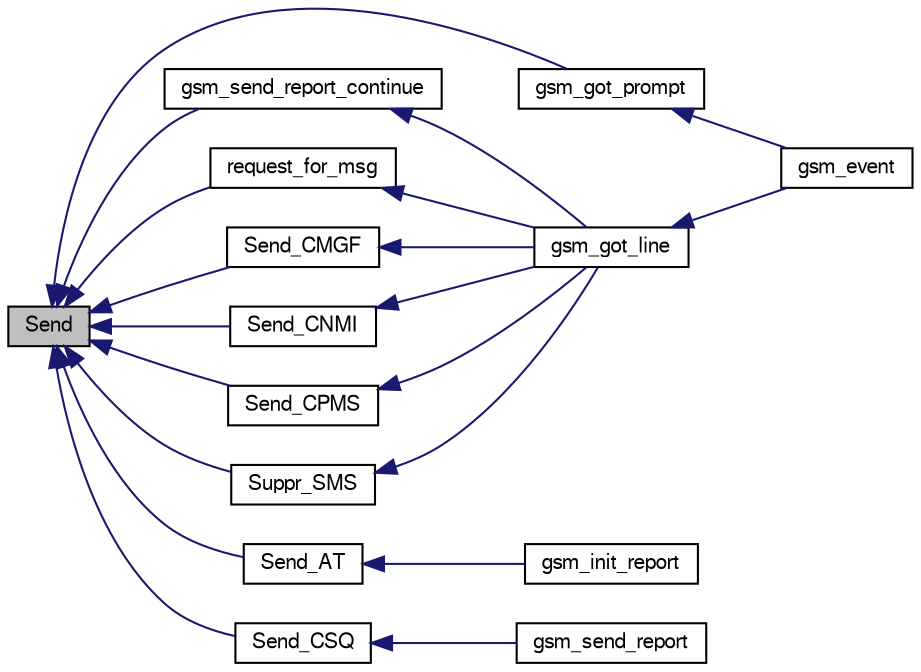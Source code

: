 digraph "Send"
{
  edge [fontname="FreeSans",fontsize="10",labelfontname="FreeSans",labelfontsize="10"];
  node [fontname="FreeSans",fontsize="10",shape=record];
  rankdir="LR";
  Node1 [label="Send",height=0.2,width=0.4,color="black", fillcolor="grey75", style="filled", fontcolor="black"];
  Node1 -> Node2 [dir="back",color="midnightblue",fontsize="10",style="solid",fontname="FreeSans"];
  Node2 [label="gsm_got_prompt",height=0.2,width=0.4,color="black", fillcolor="white", style="filled",URL="$gsm_8c.html#a50a87720de6be99927dc9a385cc48f37"];
  Node2 -> Node3 [dir="back",color="midnightblue",fontsize="10",style="solid",fontname="FreeSans"];
  Node3 [label="gsm_event",height=0.2,width=0.4,color="black", fillcolor="white", style="filled",URL="$gsm_8h.html#a470dc2779b65d4e6bc6515ec4b88e052"];
  Node1 -> Node4 [dir="back",color="midnightblue",fontsize="10",style="solid",fontname="FreeSans"];
  Node4 [label="gsm_send_report_continue",height=0.2,width=0.4,color="black", fillcolor="white", style="filled",URL="$gsm_8c.html#a8c36f702b08587b8156291db8d1d5f96"];
  Node4 -> Node5 [dir="back",color="midnightblue",fontsize="10",style="solid",fontname="FreeSans"];
  Node5 [label="gsm_got_line",height=0.2,width=0.4,color="black", fillcolor="white", style="filled",URL="$gsm_8c.html#a1908fccdd617aa8d27b37b40388242dc"];
  Node5 -> Node3 [dir="back",color="midnightblue",fontsize="10",style="solid",fontname="FreeSans"];
  Node1 -> Node6 [dir="back",color="midnightblue",fontsize="10",style="solid",fontname="FreeSans"];
  Node6 [label="request_for_msg",height=0.2,width=0.4,color="black", fillcolor="white", style="filled",URL="$gsm_8c.html#a377a0f36a72423ed3927a7e7c93b6b9d"];
  Node6 -> Node5 [dir="back",color="midnightblue",fontsize="10",style="solid",fontname="FreeSans"];
  Node1 -> Node7 [dir="back",color="midnightblue",fontsize="10",style="solid",fontname="FreeSans"];
  Node7 [label="Send_AT",height=0.2,width=0.4,color="black", fillcolor="white", style="filled",URL="$gsm_8c.html#aaec3eac537b06c3ada188afecc4769d5"];
  Node7 -> Node8 [dir="back",color="midnightblue",fontsize="10",style="solid",fontname="FreeSans"];
  Node8 [label="gsm_init_report",height=0.2,width=0.4,color="black", fillcolor="white", style="filled",URL="$gsm_8h.html#a39c5977ea034110b997a2602f939026e"];
  Node1 -> Node9 [dir="back",color="midnightblue",fontsize="10",style="solid",fontname="FreeSans"];
  Node9 [label="Send_CMGF",height=0.2,width=0.4,color="black", fillcolor="white", style="filled",URL="$gsm_8c.html#a441913994074d6074bbb3530f0927921"];
  Node9 -> Node5 [dir="back",color="midnightblue",fontsize="10",style="solid",fontname="FreeSans"];
  Node1 -> Node10 [dir="back",color="midnightblue",fontsize="10",style="solid",fontname="FreeSans"];
  Node10 [label="Send_CNMI",height=0.2,width=0.4,color="black", fillcolor="white", style="filled",URL="$gsm_8c.html#afcea561ed2d0d87f79ddff106bea3e7c"];
  Node10 -> Node5 [dir="back",color="midnightblue",fontsize="10",style="solid",fontname="FreeSans"];
  Node1 -> Node11 [dir="back",color="midnightblue",fontsize="10",style="solid",fontname="FreeSans"];
  Node11 [label="Send_CPMS",height=0.2,width=0.4,color="black", fillcolor="white", style="filled",URL="$gsm_8c.html#a77bfcaa5616315e2d3d2dbbadeb582ea"];
  Node11 -> Node5 [dir="back",color="midnightblue",fontsize="10",style="solid",fontname="FreeSans"];
  Node1 -> Node12 [dir="back",color="midnightblue",fontsize="10",style="solid",fontname="FreeSans"];
  Node12 [label="Send_CSQ",height=0.2,width=0.4,color="black", fillcolor="white", style="filled",URL="$gsm_8c.html#affb38960d9231759052d9efc6cb258da"];
  Node12 -> Node13 [dir="back",color="midnightblue",fontsize="10",style="solid",fontname="FreeSans"];
  Node13 [label="gsm_send_report",height=0.2,width=0.4,color="black", fillcolor="white", style="filled",URL="$gsm_8h.html#a33e7ecfe148c88a999561d74395fd9eb"];
  Node1 -> Node14 [dir="back",color="midnightblue",fontsize="10",style="solid",fontname="FreeSans"];
  Node14 [label="Suppr_SMS",height=0.2,width=0.4,color="black", fillcolor="white", style="filled",URL="$gsm_8c.html#a51d505e556129ce6194c29d2ee8ce052"];
  Node14 -> Node5 [dir="back",color="midnightblue",fontsize="10",style="solid",fontname="FreeSans"];
}
